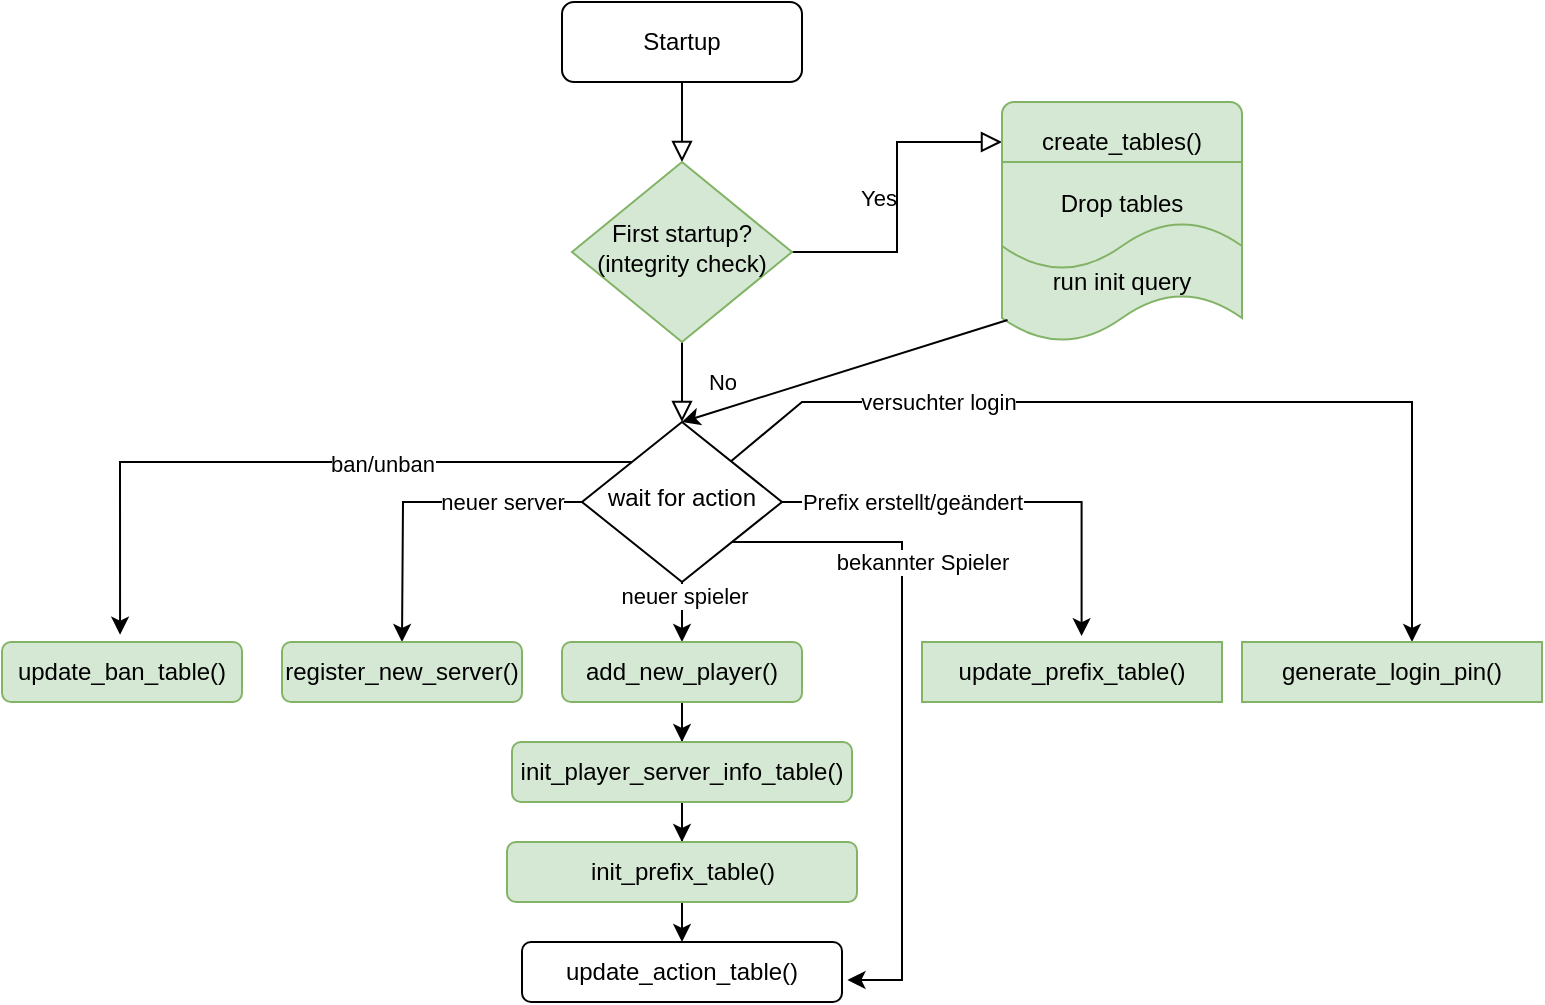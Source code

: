 <mxfile version="24.6.5" type="github">
  <diagram id="C5RBs43oDa-KdzZeNtuy" name="Page-1">
    <mxGraphModel dx="2261" dy="766" grid="1" gridSize="10" guides="1" tooltips="1" connect="1" arrows="1" fold="1" page="1" pageScale="1" pageWidth="827" pageHeight="1169" math="0" shadow="0">
      <root>
        <mxCell id="WIyWlLk6GJQsqaUBKTNV-0" />
        <mxCell id="WIyWlLk6GJQsqaUBKTNV-1" parent="WIyWlLk6GJQsqaUBKTNV-0" />
        <mxCell id="WIyWlLk6GJQsqaUBKTNV-2" value="" style="rounded=0;html=1;jettySize=auto;orthogonalLoop=1;fontSize=11;endArrow=block;endFill=0;endSize=8;strokeWidth=1;shadow=0;labelBackgroundColor=none;edgeStyle=orthogonalEdgeStyle;" parent="WIyWlLk6GJQsqaUBKTNV-1" source="WIyWlLk6GJQsqaUBKTNV-3" target="WIyWlLk6GJQsqaUBKTNV-6" edge="1">
          <mxGeometry relative="1" as="geometry" />
        </mxCell>
        <mxCell id="WIyWlLk6GJQsqaUBKTNV-3" value="&lt;div&gt;Startup&lt;/div&gt;" style="rounded=1;whiteSpace=wrap;html=1;fontSize=12;glass=0;strokeWidth=1;shadow=0;" parent="WIyWlLk6GJQsqaUBKTNV-1" vertex="1">
          <mxGeometry x="230" y="85" width="120" height="40" as="geometry" />
        </mxCell>
        <mxCell id="WIyWlLk6GJQsqaUBKTNV-4" value="No" style="rounded=0;html=1;jettySize=auto;orthogonalLoop=1;fontSize=11;endArrow=block;endFill=0;endSize=8;strokeWidth=1;shadow=0;labelBackgroundColor=none;edgeStyle=orthogonalEdgeStyle;" parent="WIyWlLk6GJQsqaUBKTNV-1" source="WIyWlLk6GJQsqaUBKTNV-6" target="WIyWlLk6GJQsqaUBKTNV-10" edge="1">
          <mxGeometry y="20" relative="1" as="geometry">
            <mxPoint as="offset" />
            <Array as="points">
              <mxPoint x="290" y="255" />
            </Array>
          </mxGeometry>
        </mxCell>
        <mxCell id="WIyWlLk6GJQsqaUBKTNV-5" value="Yes" style="edgeStyle=orthogonalEdgeStyle;rounded=0;html=1;jettySize=auto;orthogonalLoop=1;fontSize=11;endArrow=block;endFill=0;endSize=8;strokeWidth=1;shadow=0;labelBackgroundColor=none;" parent="WIyWlLk6GJQsqaUBKTNV-1" source="WIyWlLk6GJQsqaUBKTNV-6" target="WIyWlLk6GJQsqaUBKTNV-7" edge="1">
          <mxGeometry y="10" relative="1" as="geometry">
            <mxPoint as="offset" />
          </mxGeometry>
        </mxCell>
        <mxCell id="WIyWlLk6GJQsqaUBKTNV-6" value="&lt;div&gt;First startup?&lt;/div&gt;&lt;div&gt;(integrity check)&lt;br&gt;&lt;/div&gt;" style="rhombus;whiteSpace=wrap;html=1;shadow=0;fontFamily=Helvetica;fontSize=12;align=center;strokeWidth=1;spacing=6;spacingTop=-4;fillColor=#d5e8d4;strokeColor=#82b366;" parent="WIyWlLk6GJQsqaUBKTNV-1" vertex="1">
          <mxGeometry x="235" y="165" width="110" height="90" as="geometry" />
        </mxCell>
        <mxCell id="WIyWlLk6GJQsqaUBKTNV-7" value="&lt;div&gt;create_tables()&lt;/div&gt;" style="rounded=1;whiteSpace=wrap;html=1;fontSize=12;glass=0;strokeWidth=1;shadow=0;fillColor=#d5e8d4;strokeColor=#82b366;" parent="WIyWlLk6GJQsqaUBKTNV-1" vertex="1">
          <mxGeometry x="450" y="135" width="120" height="40" as="geometry" />
        </mxCell>
        <mxCell id="_sAX4Jh3mrH07cV2HzHf-7" style="edgeStyle=orthogonalEdgeStyle;rounded=0;orthogonalLoop=1;jettySize=auto;html=1;exitX=0;exitY=0.5;exitDx=0;exitDy=0;" parent="WIyWlLk6GJQsqaUBKTNV-1" source="WIyWlLk6GJQsqaUBKTNV-10" edge="1">
          <mxGeometry relative="1" as="geometry">
            <mxPoint x="150" y="405" as="targetPoint" />
          </mxGeometry>
        </mxCell>
        <mxCell id="_sAX4Jh3mrH07cV2HzHf-8" value="neuer server" style="edgeLabel;html=1;align=center;verticalAlign=middle;resizable=0;points=[];" parent="_sAX4Jh3mrH07cV2HzHf-7" vertex="1" connectable="0">
          <mxGeometry x="-0.049" relative="1" as="geometry">
            <mxPoint x="36" as="offset" />
          </mxGeometry>
        </mxCell>
        <mxCell id="_sAX4Jh3mrH07cV2HzHf-10" style="edgeStyle=orthogonalEdgeStyle;rounded=0;orthogonalLoop=1;jettySize=auto;html=1;exitX=0.5;exitY=1;exitDx=0;exitDy=0;entryX=0.5;entryY=0;entryDx=0;entryDy=0;" parent="WIyWlLk6GJQsqaUBKTNV-1" source="WIyWlLk6GJQsqaUBKTNV-10" target="_sAX4Jh3mrH07cV2HzHf-12" edge="1">
          <mxGeometry relative="1" as="geometry">
            <mxPoint x="290.0" y="405" as="targetPoint" />
          </mxGeometry>
        </mxCell>
        <mxCell id="_sAX4Jh3mrH07cV2HzHf-13" value="neuer spieler" style="edgeLabel;html=1;align=center;verticalAlign=middle;resizable=0;points=[];" parent="_sAX4Jh3mrH07cV2HzHf-10" vertex="1" connectable="0">
          <mxGeometry x="-0.559" y="1" relative="1" as="geometry">
            <mxPoint as="offset" />
          </mxGeometry>
        </mxCell>
        <mxCell id="_sAX4Jh3mrH07cV2HzHf-14" style="edgeStyle=orthogonalEdgeStyle;rounded=0;orthogonalLoop=1;jettySize=auto;html=1;exitX=1;exitY=1;exitDx=0;exitDy=0;entryX=1.017;entryY=0.633;entryDx=0;entryDy=0;entryPerimeter=0;" parent="WIyWlLk6GJQsqaUBKTNV-1" source="WIyWlLk6GJQsqaUBKTNV-10" target="_sAX4Jh3mrH07cV2HzHf-29" edge="1">
          <mxGeometry relative="1" as="geometry">
            <mxPoint x="470" y="575" as="targetPoint" />
            <Array as="points">
              <mxPoint x="400" y="355" />
              <mxPoint x="400" y="574" />
            </Array>
          </mxGeometry>
        </mxCell>
        <mxCell id="_sAX4Jh3mrH07cV2HzHf-15" value="bekannter Spieler" style="edgeLabel;html=1;align=center;verticalAlign=middle;resizable=0;points=[];" parent="_sAX4Jh3mrH07cV2HzHf-14" vertex="1" connectable="0">
          <mxGeometry x="-0.043" y="1" relative="1" as="geometry">
            <mxPoint x="9" y="-64" as="offset" />
          </mxGeometry>
        </mxCell>
        <mxCell id="_sAX4Jh3mrH07cV2HzHf-30" style="edgeStyle=orthogonalEdgeStyle;rounded=0;orthogonalLoop=1;jettySize=auto;html=1;exitX=1;exitY=0.5;exitDx=0;exitDy=0;entryX=0.532;entryY=-0.098;entryDx=0;entryDy=0;entryPerimeter=0;" parent="WIyWlLk6GJQsqaUBKTNV-1" source="WIyWlLk6GJQsqaUBKTNV-10" target="_sAX4Jh3mrH07cV2HzHf-31" edge="1">
          <mxGeometry relative="1" as="geometry">
            <mxPoint x="550" y="375" as="targetPoint" />
            <Array as="points">
              <mxPoint x="490" y="335" />
            </Array>
          </mxGeometry>
        </mxCell>
        <mxCell id="_sAX4Jh3mrH07cV2HzHf-34" value="Prefix erstellt/geändert" style="edgeLabel;html=1;align=center;verticalAlign=middle;resizable=0;points=[];" parent="_sAX4Jh3mrH07cV2HzHf-30" vertex="1" connectable="0">
          <mxGeometry x="-0.405" relative="1" as="geometry">
            <mxPoint as="offset" />
          </mxGeometry>
        </mxCell>
        <mxCell id="_sAX4Jh3mrH07cV2HzHf-42" style="edgeStyle=orthogonalEdgeStyle;rounded=0;orthogonalLoop=1;jettySize=auto;html=1;exitX=0;exitY=0;exitDx=0;exitDy=0;entryX=0.492;entryY=-0.121;entryDx=0;entryDy=0;entryPerimeter=0;" parent="WIyWlLk6GJQsqaUBKTNV-1" source="WIyWlLk6GJQsqaUBKTNV-10" target="_sAX4Jh3mrH07cV2HzHf-45" edge="1">
          <mxGeometry relative="1" as="geometry">
            <mxPoint x="50" y="440" as="targetPoint" />
          </mxGeometry>
        </mxCell>
        <mxCell id="_sAX4Jh3mrH07cV2HzHf-44" value="ban/unban" style="edgeLabel;html=1;align=center;verticalAlign=middle;resizable=0;points=[];" parent="_sAX4Jh3mrH07cV2HzHf-42" vertex="1" connectable="0">
          <mxGeometry x="-0.185" y="1" relative="1" as="geometry">
            <mxPoint x="14" as="offset" />
          </mxGeometry>
        </mxCell>
        <mxCell id="WIyWlLk6GJQsqaUBKTNV-10" value="&lt;div&gt;wait for action&lt;/div&gt;" style="rhombus;whiteSpace=wrap;html=1;shadow=0;fontFamily=Helvetica;fontSize=12;align=center;strokeWidth=1;spacing=6;spacingTop=-4;" parent="WIyWlLk6GJQsqaUBKTNV-1" vertex="1">
          <mxGeometry x="240" y="295" width="100" height="80" as="geometry" />
        </mxCell>
        <mxCell id="_sAX4Jh3mrH07cV2HzHf-2" value="&lt;div&gt;Drop tables&lt;/div&gt;" style="shape=document;whiteSpace=wrap;html=1;boundedLbl=1;fillColor=#d5e8d4;strokeColor=#82b366;" parent="WIyWlLk6GJQsqaUBKTNV-1" vertex="1">
          <mxGeometry x="450" y="165" width="120" height="60" as="geometry" />
        </mxCell>
        <mxCell id="_sAX4Jh3mrH07cV2HzHf-3" value="run init query" style="shape=tape;whiteSpace=wrap;html=1;fillColor=#d5e8d4;strokeColor=#82b366;" parent="WIyWlLk6GJQsqaUBKTNV-1" vertex="1">
          <mxGeometry x="450" y="195" width="120" height="60" as="geometry" />
        </mxCell>
        <mxCell id="_sAX4Jh3mrH07cV2HzHf-9" value="register_new_server()" style="rounded=1;whiteSpace=wrap;html=1;fillColor=#d5e8d4;strokeColor=#82b366;" parent="WIyWlLk6GJQsqaUBKTNV-1" vertex="1">
          <mxGeometry x="90" y="405" width="120" height="30" as="geometry" />
        </mxCell>
        <mxCell id="_sAX4Jh3mrH07cV2HzHf-20" value="" style="edgeStyle=orthogonalEdgeStyle;rounded=0;orthogonalLoop=1;jettySize=auto;html=1;" parent="WIyWlLk6GJQsqaUBKTNV-1" source="_sAX4Jh3mrH07cV2HzHf-12" target="_sAX4Jh3mrH07cV2HzHf-19" edge="1">
          <mxGeometry relative="1" as="geometry" />
        </mxCell>
        <mxCell id="_sAX4Jh3mrH07cV2HzHf-12" value="add_new_player()" style="rounded=1;whiteSpace=wrap;html=1;fillColor=#d5e8d4;strokeColor=#82b366;" parent="WIyWlLk6GJQsqaUBKTNV-1" vertex="1">
          <mxGeometry x="230" y="405" width="120" height="30" as="geometry" />
        </mxCell>
        <mxCell id="_sAX4Jh3mrH07cV2HzHf-16" style="edgeStyle=orthogonalEdgeStyle;rounded=0;orthogonalLoop=1;jettySize=auto;html=1;exitX=0.5;exitY=1;exitDx=0;exitDy=0;" parent="WIyWlLk6GJQsqaUBKTNV-1" source="_sAX4Jh3mrH07cV2HzHf-12" target="_sAX4Jh3mrH07cV2HzHf-12" edge="1">
          <mxGeometry relative="1" as="geometry" />
        </mxCell>
        <mxCell id="_sAX4Jh3mrH07cV2HzHf-22" value="" style="edgeStyle=orthogonalEdgeStyle;rounded=0;orthogonalLoop=1;jettySize=auto;html=1;" parent="WIyWlLk6GJQsqaUBKTNV-1" source="_sAX4Jh3mrH07cV2HzHf-19" target="_sAX4Jh3mrH07cV2HzHf-21" edge="1">
          <mxGeometry relative="1" as="geometry" />
        </mxCell>
        <mxCell id="_sAX4Jh3mrH07cV2HzHf-19" value="init_player_server_info_table()" style="whiteSpace=wrap;html=1;rounded=1;fillColor=#d5e8d4;strokeColor=#82b366;" parent="WIyWlLk6GJQsqaUBKTNV-1" vertex="1">
          <mxGeometry x="205" y="455" width="170" height="30" as="geometry" />
        </mxCell>
        <mxCell id="_sAX4Jh3mrH07cV2HzHf-24" value="" style="edgeStyle=orthogonalEdgeStyle;rounded=0;orthogonalLoop=1;jettySize=auto;html=1;" parent="WIyWlLk6GJQsqaUBKTNV-1" source="_sAX4Jh3mrH07cV2HzHf-21" edge="1">
          <mxGeometry relative="1" as="geometry">
            <mxPoint x="290.0" y="555" as="targetPoint" />
          </mxGeometry>
        </mxCell>
        <mxCell id="_sAX4Jh3mrH07cV2HzHf-21" value="init_prefix_table()" style="whiteSpace=wrap;html=1;rounded=1;fillColor=#d5e8d4;strokeColor=#82b366;" parent="WIyWlLk6GJQsqaUBKTNV-1" vertex="1">
          <mxGeometry x="202.5" y="505" width="175" height="30" as="geometry" />
        </mxCell>
        <mxCell id="_sAX4Jh3mrH07cV2HzHf-29" value="update_action_table()" style="rounded=1;whiteSpace=wrap;html=1;" parent="WIyWlLk6GJQsqaUBKTNV-1" vertex="1">
          <mxGeometry x="210" y="555" width="160" height="30" as="geometry" />
        </mxCell>
        <mxCell id="_sAX4Jh3mrH07cV2HzHf-31" value="update_prefix_table()" style="rounded=0;whiteSpace=wrap;html=1;fillColor=#d5e8d4;strokeColor=#82b366;" parent="WIyWlLk6GJQsqaUBKTNV-1" vertex="1">
          <mxGeometry x="410" y="405" width="150" height="30" as="geometry" />
        </mxCell>
        <mxCell id="_sAX4Jh3mrH07cV2HzHf-37" value="" style="endArrow=classic;html=1;rounded=0;exitX=0.023;exitY=0.817;exitDx=0;exitDy=0;exitPerimeter=0;entryX=0.5;entryY=0;entryDx=0;entryDy=0;" parent="WIyWlLk6GJQsqaUBKTNV-1" source="_sAX4Jh3mrH07cV2HzHf-3" target="WIyWlLk6GJQsqaUBKTNV-10" edge="1">
          <mxGeometry width="50" height="50" relative="1" as="geometry">
            <mxPoint x="360" y="365" as="sourcePoint" />
            <mxPoint x="410" y="315" as="targetPoint" />
          </mxGeometry>
        </mxCell>
        <mxCell id="_sAX4Jh3mrH07cV2HzHf-38" value="" style="endArrow=classic;html=1;rounded=0;" parent="WIyWlLk6GJQsqaUBKTNV-1" source="WIyWlLk6GJQsqaUBKTNV-10" edge="1">
          <mxGeometry width="50" height="50" relative="1" as="geometry">
            <mxPoint x="340" y="315" as="sourcePoint" />
            <mxPoint x="655" y="405" as="targetPoint" />
            <Array as="points">
              <mxPoint x="350" y="285" />
              <mxPoint x="655" y="285" />
              <mxPoint x="655" y="405" />
            </Array>
          </mxGeometry>
        </mxCell>
        <mxCell id="_sAX4Jh3mrH07cV2HzHf-41" value="versuchter login" style="edgeLabel;html=1;align=center;verticalAlign=middle;resizable=0;points=[];" parent="_sAX4Jh3mrH07cV2HzHf-38" vertex="1" connectable="0">
          <mxGeometry x="-0.519" relative="1" as="geometry">
            <mxPoint as="offset" />
          </mxGeometry>
        </mxCell>
        <mxCell id="_sAX4Jh3mrH07cV2HzHf-40" value="&lt;div&gt;generate_login_pin()&lt;/div&gt;" style="rounded=0;whiteSpace=wrap;html=1;fillColor=#d5e8d4;strokeColor=#82b366;" parent="WIyWlLk6GJQsqaUBKTNV-1" vertex="1">
          <mxGeometry x="570" y="405" width="150" height="30" as="geometry" />
        </mxCell>
        <mxCell id="_sAX4Jh3mrH07cV2HzHf-45" value="update_ban_table()" style="rounded=1;whiteSpace=wrap;html=1;fillColor=#d5e8d4;strokeColor=#82b366;" parent="WIyWlLk6GJQsqaUBKTNV-1" vertex="1">
          <mxGeometry x="-50" y="405" width="120" height="30" as="geometry" />
        </mxCell>
      </root>
    </mxGraphModel>
  </diagram>
</mxfile>

